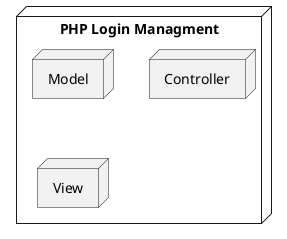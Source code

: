 @startuml
node "PHP Login Managment"{
    node "Model" as model
    node "Controller" as Controller
    node "View" as view
}
@enduml